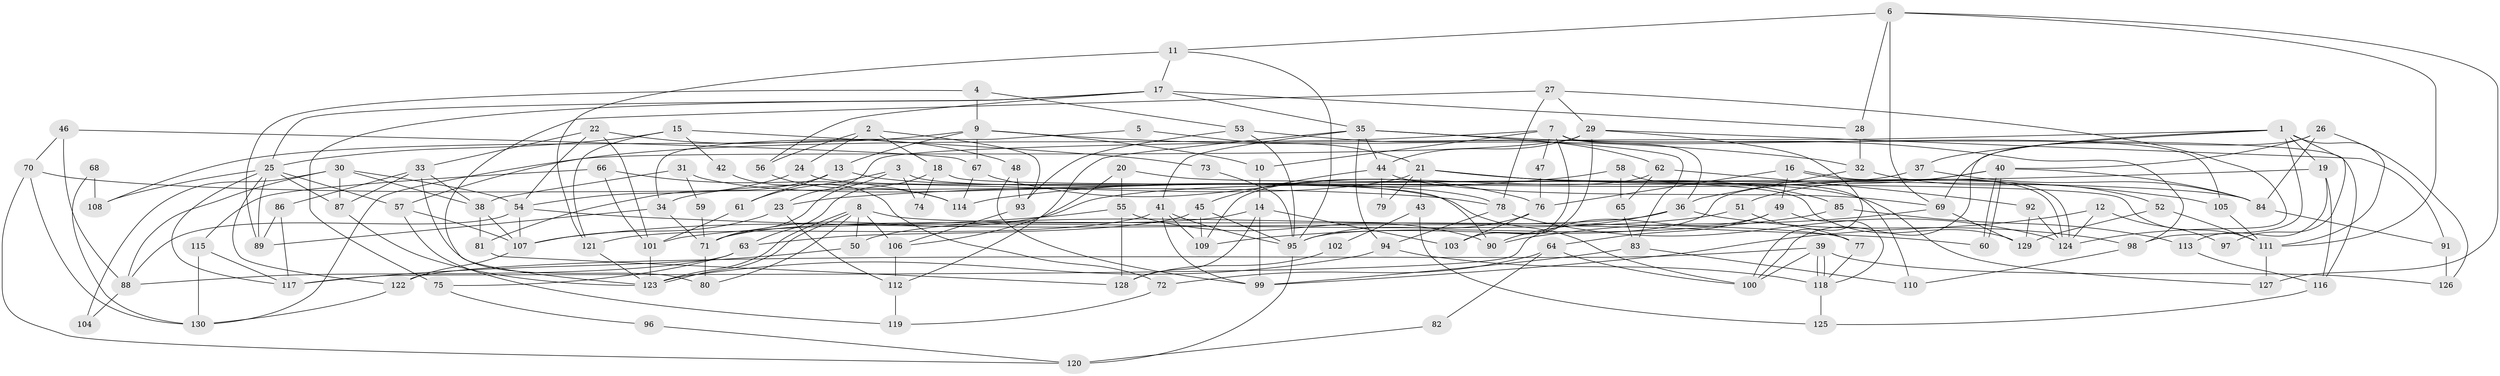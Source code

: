 // Generated by graph-tools (version 1.1) at 2025/02/03/09/25 03:02:07]
// undirected, 130 vertices, 260 edges
graph export_dot {
graph [start="1"]
  node [color=gray90,style=filled];
  1;
  2;
  3;
  4;
  5;
  6;
  7;
  8;
  9;
  10;
  11;
  12;
  13;
  14;
  15;
  16;
  17;
  18;
  19;
  20;
  21;
  22;
  23;
  24;
  25;
  26;
  27;
  28;
  29;
  30;
  31;
  32;
  33;
  34;
  35;
  36;
  37;
  38;
  39;
  40;
  41;
  42;
  43;
  44;
  45;
  46;
  47;
  48;
  49;
  50;
  51;
  52;
  53;
  54;
  55;
  56;
  57;
  58;
  59;
  60;
  61;
  62;
  63;
  64;
  65;
  66;
  67;
  68;
  69;
  70;
  71;
  72;
  73;
  74;
  75;
  76;
  77;
  78;
  79;
  80;
  81;
  82;
  83;
  84;
  85;
  86;
  87;
  88;
  89;
  90;
  91;
  92;
  93;
  94;
  95;
  96;
  97;
  98;
  99;
  100;
  101;
  102;
  103;
  104;
  105;
  106;
  107;
  108;
  109;
  110;
  111;
  112;
  113;
  114;
  115;
  116;
  117;
  118;
  119;
  120;
  121;
  122;
  123;
  124;
  125;
  126;
  127;
  128;
  129;
  130;
  1 -- 111;
  1 -- 37;
  1 -- 19;
  1 -- 23;
  1 -- 97;
  1 -- 98;
  1 -- 100;
  2 -- 18;
  2 -- 24;
  2 -- 56;
  2 -- 93;
  3 -- 71;
  3 -- 61;
  3 -- 74;
  3 -- 129;
  4 -- 89;
  4 -- 9;
  4 -- 53;
  5 -- 34;
  5 -- 21;
  6 -- 11;
  6 -- 69;
  6 -- 28;
  6 -- 111;
  6 -- 127;
  7 -- 57;
  7 -- 103;
  7 -- 10;
  7 -- 36;
  7 -- 47;
  7 -- 105;
  7 -- 116;
  8 -- 50;
  8 -- 123;
  8 -- 123;
  8 -- 77;
  8 -- 80;
  8 -- 106;
  9 -- 67;
  9 -- 32;
  9 -- 10;
  9 -- 13;
  9 -- 108;
  10 -- 14;
  11 -- 95;
  11 -- 121;
  11 -- 17;
  12 -- 99;
  12 -- 124;
  12 -- 97;
  13 -- 78;
  13 -- 61;
  13 -- 81;
  14 -- 99;
  14 -- 71;
  14 -- 103;
  14 -- 128;
  15 -- 25;
  15 -- 121;
  15 -- 42;
  15 -- 73;
  16 -- 76;
  16 -- 124;
  16 -- 124;
  16 -- 49;
  17 -- 25;
  17 -- 28;
  17 -- 35;
  17 -- 56;
  17 -- 75;
  18 -- 111;
  18 -- 63;
  18 -- 74;
  19 -- 113;
  19 -- 23;
  19 -- 116;
  20 -- 106;
  20 -- 55;
  20 -- 84;
  21 -- 127;
  21 -- 105;
  21 -- 34;
  21 -- 43;
  21 -- 79;
  21 -- 85;
  22 -- 33;
  22 -- 101;
  22 -- 48;
  22 -- 54;
  23 -- 107;
  23 -- 112;
  24 -- 90;
  24 -- 54;
  25 -- 87;
  25 -- 117;
  25 -- 57;
  25 -- 89;
  25 -- 108;
  25 -- 122;
  26 -- 40;
  26 -- 69;
  26 -- 84;
  26 -- 126;
  27 -- 123;
  27 -- 29;
  27 -- 78;
  27 -- 124;
  28 -- 32;
  29 -- 100;
  29 -- 91;
  29 -- 44;
  29 -- 103;
  29 -- 130;
  30 -- 38;
  30 -- 54;
  30 -- 87;
  30 -- 88;
  30 -- 104;
  31 -- 100;
  31 -- 38;
  31 -- 59;
  32 -- 36;
  32 -- 52;
  33 -- 87;
  33 -- 38;
  33 -- 80;
  33 -- 86;
  34 -- 71;
  34 -- 89;
  35 -- 112;
  35 -- 41;
  35 -- 44;
  35 -- 83;
  35 -- 94;
  35 -- 98;
  36 -- 98;
  36 -- 50;
  36 -- 90;
  37 -- 84;
  37 -- 71;
  38 -- 107;
  38 -- 81;
  39 -- 122;
  39 -- 118;
  39 -- 118;
  39 -- 100;
  39 -- 126;
  40 -- 60;
  40 -- 60;
  40 -- 84;
  40 -- 51;
  40 -- 95;
  41 -- 99;
  41 -- 95;
  41 -- 109;
  41 -- 121;
  42 -- 72;
  43 -- 125;
  43 -- 102;
  44 -- 45;
  44 -- 69;
  44 -- 79;
  45 -- 95;
  45 -- 63;
  45 -- 109;
  46 -- 70;
  46 -- 67;
  46 -- 88;
  47 -- 76;
  48 -- 93;
  48 -- 99;
  49 -- 118;
  49 -- 64;
  49 -- 117;
  50 -- 117;
  51 -- 77;
  51 -- 101;
  52 -- 129;
  52 -- 111;
  53 -- 95;
  53 -- 62;
  53 -- 93;
  54 -- 88;
  54 -- 60;
  54 -- 107;
  55 -- 90;
  55 -- 107;
  55 -- 128;
  56 -- 114;
  57 -- 107;
  57 -- 119;
  58 -- 65;
  58 -- 114;
  58 -- 110;
  59 -- 71;
  61 -- 101;
  62 -- 109;
  62 -- 65;
  62 -- 92;
  63 -- 88;
  63 -- 75;
  64 -- 100;
  64 -- 72;
  64 -- 82;
  65 -- 83;
  66 -- 115;
  66 -- 101;
  66 -- 114;
  67 -- 76;
  67 -- 114;
  68 -- 130;
  68 -- 108;
  69 -- 129;
  69 -- 90;
  70 -- 130;
  70 -- 78;
  70 -- 120;
  71 -- 80;
  72 -- 119;
  73 -- 95;
  75 -- 96;
  76 -- 95;
  76 -- 103;
  77 -- 118;
  78 -- 124;
  78 -- 94;
  81 -- 128;
  82 -- 120;
  83 -- 110;
  83 -- 99;
  84 -- 91;
  85 -- 109;
  85 -- 113;
  86 -- 89;
  86 -- 117;
  87 -- 123;
  88 -- 104;
  91 -- 126;
  92 -- 124;
  92 -- 129;
  93 -- 106;
  94 -- 118;
  94 -- 123;
  95 -- 120;
  96 -- 120;
  98 -- 110;
  101 -- 123;
  102 -- 128;
  105 -- 111;
  106 -- 112;
  107 -- 122;
  111 -- 127;
  112 -- 119;
  113 -- 116;
  115 -- 130;
  115 -- 117;
  116 -- 125;
  118 -- 125;
  121 -- 123;
  122 -- 130;
}
